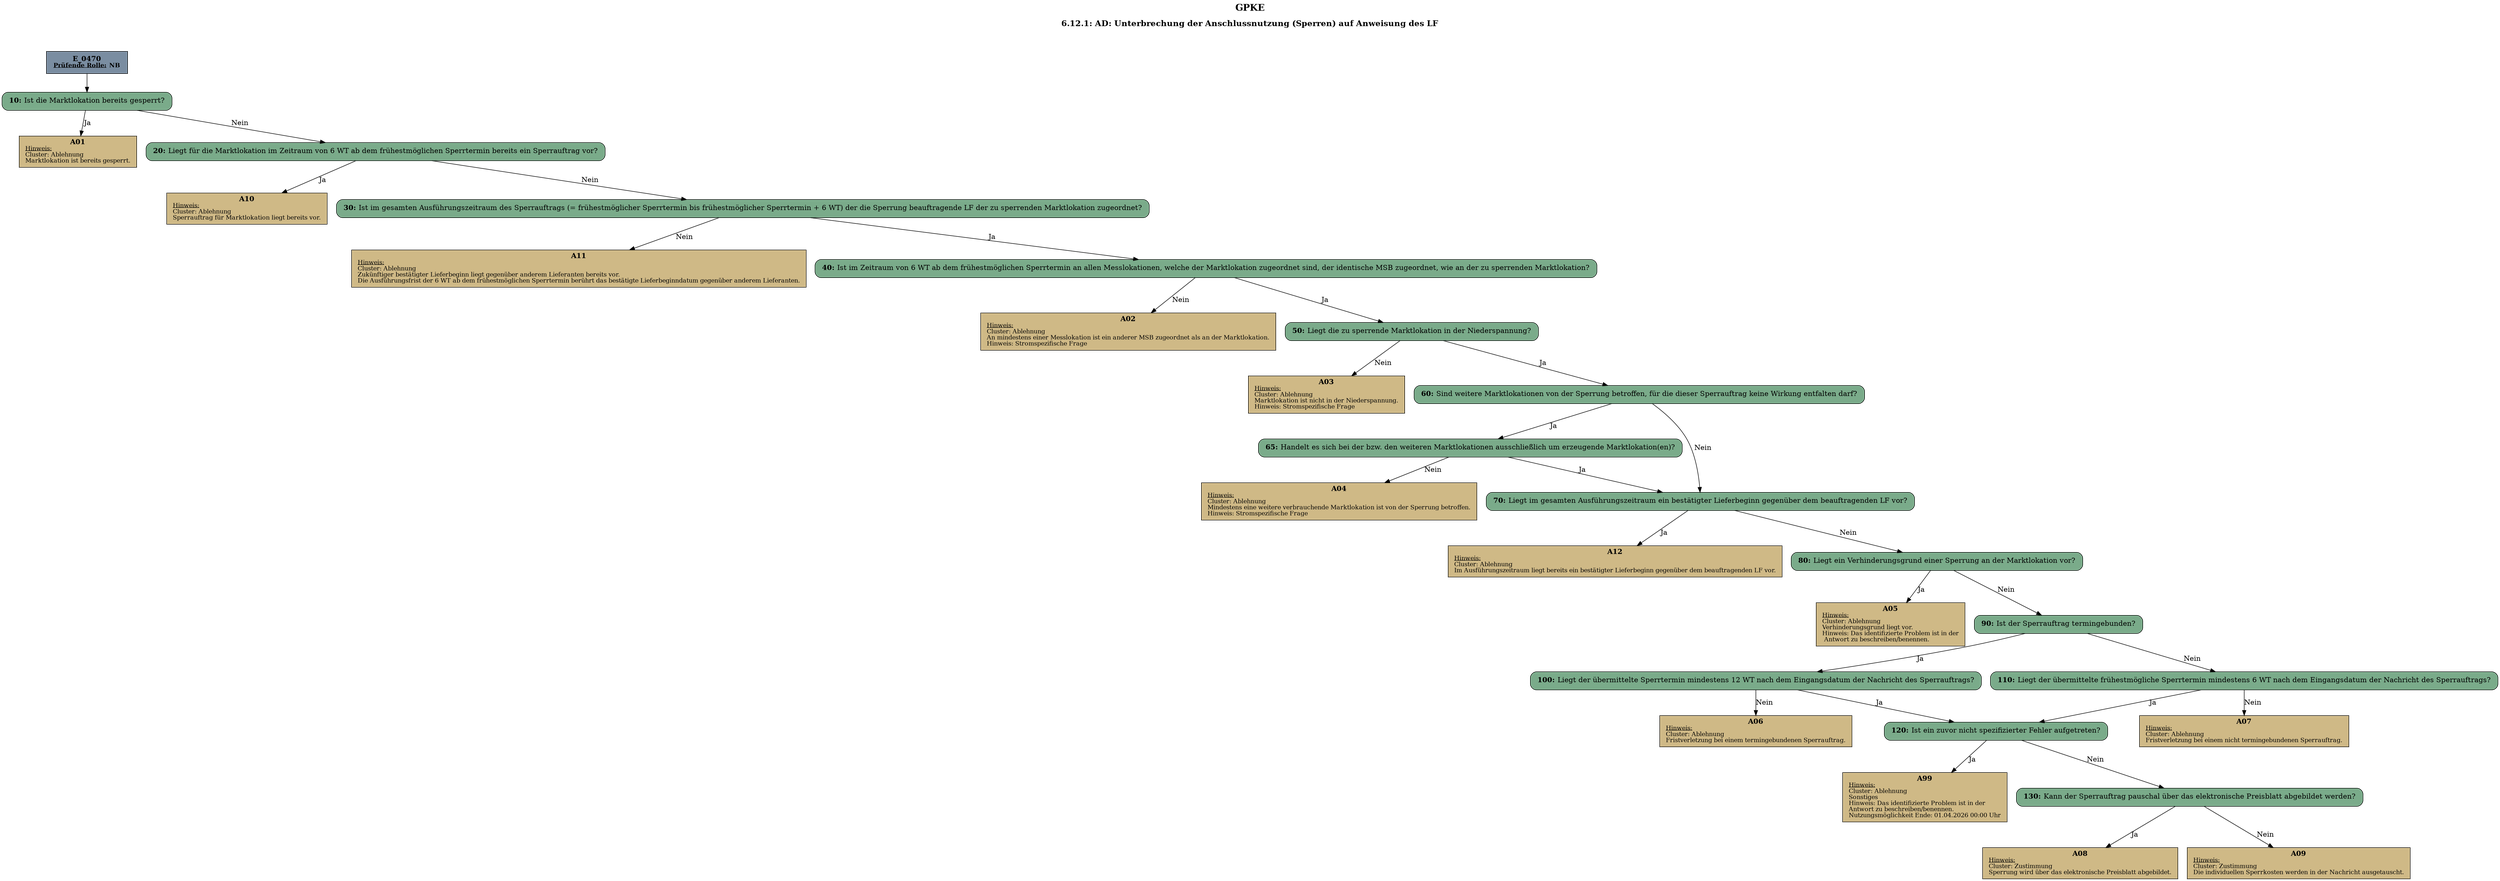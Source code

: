 digraph D {
    labelloc="t";
    label=<<B><FONT POINT-SIZE="18">GPKE</FONT></B><BR/><BR/><B><FONT POINT-SIZE="16">6.12.1: AD: Unterbrechung der Anschlussnutzung (Sperren) auf Anweisung des LF</FONT></B><BR/><BR/><BR/><BR/>>;
    "Start" [margin="0.2,0.12", shape=box, style=filled, fillcolor="#7a8da1", label=<<B>E_0470</B><BR align="center"/><FONT point-size="12"><B><U>Prüfende Rolle:</U> NB</B></FONT><BR align="center"/>>];
    "10" [margin="0.2,0.12", shape=box, style="filled,rounded", fillcolor="#7aab8a", label=<<B>10: </B>Ist die Marktlokation bereits gesperrt?<BR align="left"/>>];
    "A01" [margin="0.17,0.08", shape=box, style=filled, fillcolor="#cfb986", label=<<B>A01</B><BR align="center"/><FONT point-size="12"><U>Hinweis:</U><BR align="left"/>Cluster: Ablehnung<BR align="left"/>Marktlokation ist bereits gesperrt.<BR align="left"/></FONT>>];
    "20" [margin="0.2,0.12", shape=box, style="filled,rounded", fillcolor="#7aab8a", label=<<B>20: </B>Liegt für die Marktlokation im Zeitraum von 6 WT ab dem frühestmöglichen Sperrtermin bereits ein Sperrauftrag vor?<BR align="left"/>>];
    "A10" [margin="0.17,0.08", shape=box, style=filled, fillcolor="#cfb986", label=<<B>A10</B><BR align="center"/><FONT point-size="12"><U>Hinweis:</U><BR align="left"/>Cluster: Ablehnung<BR align="left"/>Sperrauftrag für Marktlokation liegt bereits vor.<BR align="left"/></FONT>>];
    "30" [margin="0.2,0.12", shape=box, style="filled,rounded", fillcolor="#7aab8a", label=<<B>30: </B>Ist im gesamten Ausführungszeitraum des Sperrauftrags (= frühestmöglicher Sperrtermin bis frühestmöglicher Sperrtermin + 6 WT) der die Sperrung beauftragende LF der zu sperrenden Marktlokation zugeordnet?<BR align="left"/>>];
    "A11" [margin="0.17,0.08", shape=box, style=filled, fillcolor="#cfb986", label=<<B>A11</B><BR align="center"/><FONT point-size="12"><U>Hinweis:</U><BR align="left"/>Cluster: Ablehnung<BR align="left"/>Zukünftiger bestätigter Lieferbeginn liegt gegenüber anderem Lieferanten bereits vor.<BR align="left"/>Die Ausführungsfrist der 6 WT ab dem frühestmöglichen Sperrtermin berührt das bestätigte Lieferbeginndatum gegenüber anderem Lieferanten.<BR align="left"/></FONT>>];
    "40" [margin="0.2,0.12", shape=box, style="filled,rounded", fillcolor="#7aab8a", label=<<B>40: </B>Ist im Zeitraum von 6 WT ab dem frühestmöglichen Sperrtermin an allen Messlokationen, welche der Marktlokation zugeordnet sind, der identische MSB zugeordnet, wie an der zu sperrenden Marktlokation?<BR align="left"/>>];
    "A02" [margin="0.17,0.08", shape=box, style=filled, fillcolor="#cfb986", label=<<B>A02</B><BR align="center"/><FONT point-size="12"><U>Hinweis:</U><BR align="left"/>Cluster: Ablehnung<BR align="left"/>An mindestens einer Messlokation ist ein anderer MSB zugeordnet als an der Marktlokation.<BR align="left"/>Hinweis: Stromspezifische Frage<BR align="left"/></FONT>>];
    "50" [margin="0.2,0.12", shape=box, style="filled,rounded", fillcolor="#7aab8a", label=<<B>50: </B>Liegt die zu sperrende Marktlokation in der Niederspannung?<BR align="left"/>>];
    "A03" [margin="0.17,0.08", shape=box, style=filled, fillcolor="#cfb986", label=<<B>A03</B><BR align="center"/><FONT point-size="12"><U>Hinweis:</U><BR align="left"/>Cluster: Ablehnung<BR align="left"/>Marktlokation ist nicht in der Niederspannung.<BR align="left"/>Hinweis: Stromspezifische Frage<BR align="left"/></FONT>>];
    "60" [margin="0.2,0.12", shape=box, style="filled,rounded", fillcolor="#7aab8a", label=<<B>60: </B>Sind weitere Marktlokationen von der Sperrung betroffen, für die dieser Sperrauftrag keine Wirkung entfalten darf?<BR align="left"/>>];
    "65" [margin="0.2,0.12", shape=box, style="filled,rounded", fillcolor="#7aab8a", label=<<B>65: </B>Handelt es sich bei der bzw. den weiteren Marktlokationen ausschließlich um erzeugende Marktlokation(en)?<BR align="left"/>>];
    "A04" [margin="0.17,0.08", shape=box, style=filled, fillcolor="#cfb986", label=<<B>A04</B><BR align="center"/><FONT point-size="12"><U>Hinweis:</U><BR align="left"/>Cluster: Ablehnung<BR align="left"/>Mindestens eine weitere verbrauchende Marktlokation ist von der Sperrung betroffen.<BR align="left"/>Hinweis: Stromspezifische Frage<BR align="left"/></FONT>>];
    "70" [margin="0.2,0.12", shape=box, style="filled,rounded", fillcolor="#7aab8a", label=<<B>70: </B>Liegt im gesamten Ausführungszeitraum ein bestätigter Lieferbeginn gegenüber dem beauftragenden LF vor?<BR align="left"/>>];
    "A12" [margin="0.17,0.08", shape=box, style=filled, fillcolor="#cfb986", label=<<B>A12</B><BR align="center"/><FONT point-size="12"><U>Hinweis:</U><BR align="left"/>Cluster: Ablehnung<BR align="left"/>Im Ausführungszeitraum liegt bereits ein bestätigter Lieferbeginn gegenüber dem beauftragenden LF vor.<BR align="left"/></FONT>>];
    "80" [margin="0.2,0.12", shape=box, style="filled,rounded", fillcolor="#7aab8a", label=<<B>80: </B>Liegt ein Verhinderungsgrund einer Sperrung an der Marktlokation vor?<BR align="left"/>>];
    "A05" [margin="0.17,0.08", shape=box, style=filled, fillcolor="#cfb986", label=<<B>A05</B><BR align="center"/><FONT point-size="12"><U>Hinweis:</U><BR align="left"/>Cluster: Ablehnung<BR align="left"/>Verhinderungsgrund liegt vor.<BR align="left"/>Hinweis: Das identifizierte Problem ist in der<BR align="left"/> Antwort zu beschreiben/benennen.<BR align="left"/></FONT>>];
    "90" [margin="0.2,0.12", shape=box, style="filled,rounded", fillcolor="#7aab8a", label=<<B>90: </B>Ist der Sperrauftrag termingebunden?<BR align="left"/>>];
    "100" [margin="0.2,0.12", shape=box, style="filled,rounded", fillcolor="#7aab8a", label=<<B>100: </B>Liegt der übermittelte Sperrtermin mindestens 12 WT nach dem Eingangsdatum der Nachricht des Sperrauftrags?<BR align="left"/>>];
    "A06" [margin="0.17,0.08", shape=box, style=filled, fillcolor="#cfb986", label=<<B>A06</B><BR align="center"/><FONT point-size="12"><U>Hinweis:</U><BR align="left"/>Cluster: Ablehnung<BR align="left"/>Fristverletzung bei einem termingebundenen Sperrauftrag.<BR align="left"/></FONT>>];
    "110" [margin="0.2,0.12", shape=box, style="filled,rounded", fillcolor="#7aab8a", label=<<B>110: </B>Liegt der übermittelte frühestmögliche Sperrtermin mindestens 6 WT nach dem Eingangsdatum der Nachricht des Sperrauftrags?<BR align="left"/>>];
    "A07" [margin="0.17,0.08", shape=box, style=filled, fillcolor="#cfb986", label=<<B>A07</B><BR align="center"/><FONT point-size="12"><U>Hinweis:</U><BR align="left"/>Cluster: Ablehnung<BR align="left"/>Fristverletzung bei einem nicht termingebundenen Sperrauftrag.<BR align="left"/></FONT>>];
    "120" [margin="0.2,0.12", shape=box, style="filled,rounded", fillcolor="#7aab8a", label=<<B>120: </B>Ist ein zuvor nicht spezifizierter Fehler aufgetreten?<BR align="left"/>>];
    "A99" [margin="0.17,0.08", shape=box, style=filled, fillcolor="#cfb986", label=<<B>A99</B><BR align="center"/><FONT point-size="12"><U>Hinweis:</U><BR align="left"/>Cluster: Ablehnung<BR align="left"/>Sonstiges<BR align="left"/>Hinweis: Das identifizierte Problem ist in der <BR align="left"/>Antwort zu beschreiben/benennen.<BR align="left"/>Nutzungsmöglichkeit Ende: 01.04.2026 00:00 Uhr<BR align="left"/></FONT>>];
    "130" [margin="0.2,0.12", shape=box, style="filled,rounded", fillcolor="#7aab8a", label=<<B>130: </B>Kann der Sperrauftrag pauschal über das elektronische Preisblatt abgebildet werden?<BR align="left"/>>];
    "A08" [margin="0.17,0.08", shape=box, style=filled, fillcolor="#cfb986", label=<<B>A08</B><BR align="center"/><FONT point-size="12"><U>Hinweis:</U><BR align="left"/>Cluster: Zustimmung<BR align="left"/>Sperrung wird über das elektronische Preisblatt abgebildet.<BR align="left"/></FONT>>];
    "A09" [margin="0.17,0.08", shape=box, style=filled, fillcolor="#cfb986", label=<<B>A09</B><BR align="center"/><FONT point-size="12"><U>Hinweis:</U><BR align="left"/>Cluster: Zustimmung<BR align="left"/>Die individuellen Sperrkosten werden in der Nachricht ausgetauscht.<BR align="left"/></FONT>>];

    "Start" -> "10";
    "10" -> "A01" [label="Ja"];
    "10" -> "20" [label="Nein"];
    "20" -> "A10" [label="Ja"];
    "20" -> "30" [label="Nein"];
    "30" -> "A11" [label="Nein"];
    "30" -> "40" [label="Ja"];
    "40" -> "A02" [label="Nein"];
    "40" -> "50" [label="Ja"];
    "50" -> "A03" [label="Nein"];
    "50" -> "60" [label="Ja"];
    "60" -> "65" [label="Ja"];
    "60" -> "70" [label="Nein"];
    "65" -> "A04" [label="Nein"];
    "65" -> "70" [label="Ja"];
    "70" -> "A12" [label="Ja"];
    "70" -> "80" [label="Nein"];
    "80" -> "A05" [label="Ja"];
    "80" -> "90" [label="Nein"];
    "90" -> "100" [label="Ja"];
    "90" -> "110" [label="Nein"];
    "100" -> "A06" [label="Nein"];
    "100" -> "120" [label="Ja"];
    "110" -> "A07" [label="Nein"];
    "110" -> "120" [label="Ja"];
    "120" -> "A99" [label="Ja"];
    "120" -> "130" [label="Nein"];
    "130" -> "A08" [label="Ja"];
    "130" -> "A09" [label="Nein"];

    bgcolor="transparent";
}